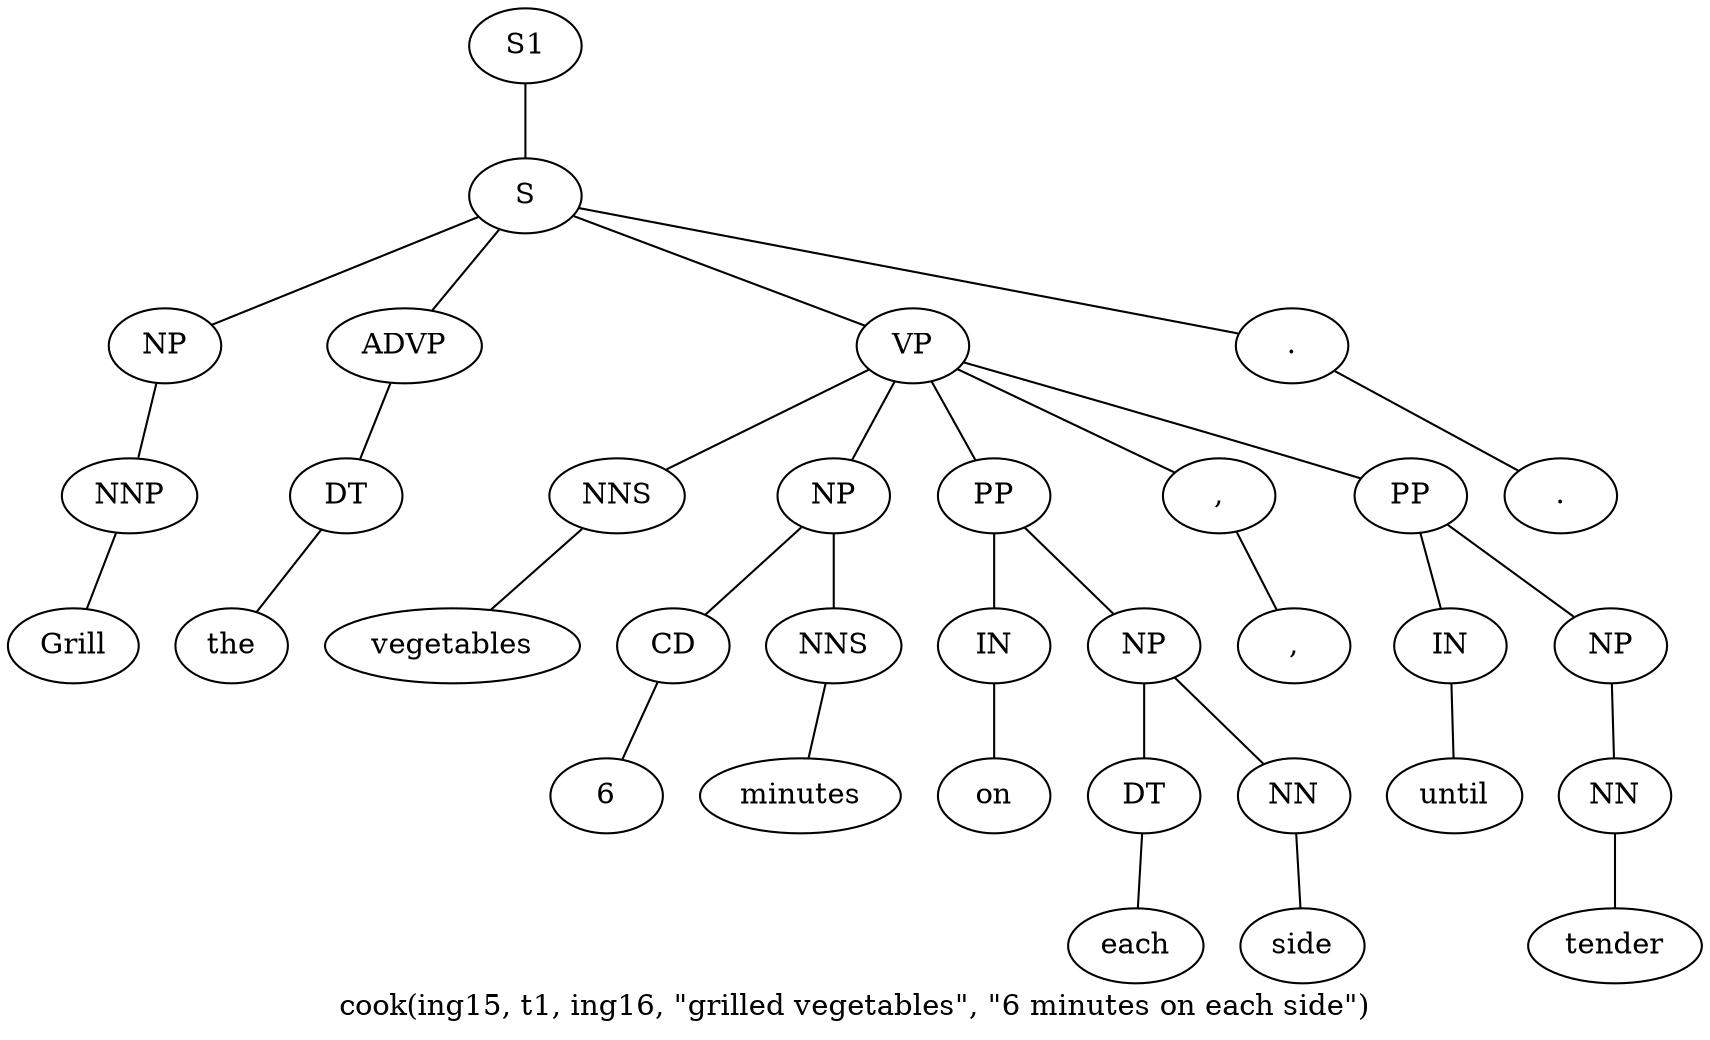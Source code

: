 graph SyntaxGraph {
	label = "cook(ing15, t1, ing16, \"grilled vegetables\", \"6 minutes on each side\")";
	Node0 [label="S1"];
	Node1 [label="S"];
	Node2 [label="NP"];
	Node3 [label="NNP"];
	Node4 [label="Grill"];
	Node5 [label="ADVP"];
	Node6 [label="DT"];
	Node7 [label="the"];
	Node8 [label="VP"];
	Node9 [label="NNS"];
	Node10 [label="vegetables"];
	Node11 [label="NP"];
	Node12 [label="CD"];
	Node13 [label="6"];
	Node14 [label="NNS"];
	Node15 [label="minutes"];
	Node16 [label="PP"];
	Node17 [label="IN"];
	Node18 [label="on"];
	Node19 [label="NP"];
	Node20 [label="DT"];
	Node21 [label="each"];
	Node22 [label="NN"];
	Node23 [label="side"];
	Node24 [label=","];
	Node25 [label=","];
	Node26 [label="PP"];
	Node27 [label="IN"];
	Node28 [label="until"];
	Node29 [label="NP"];
	Node30 [label="NN"];
	Node31 [label="tender"];
	Node32 [label="."];
	Node33 [label="."];

	Node0 -- Node1;
	Node1 -- Node2;
	Node1 -- Node5;
	Node1 -- Node8;
	Node1 -- Node32;
	Node2 -- Node3;
	Node3 -- Node4;
	Node5 -- Node6;
	Node6 -- Node7;
	Node8 -- Node9;
	Node8 -- Node11;
	Node8 -- Node16;
	Node8 -- Node24;
	Node8 -- Node26;
	Node9 -- Node10;
	Node11 -- Node12;
	Node11 -- Node14;
	Node12 -- Node13;
	Node14 -- Node15;
	Node16 -- Node17;
	Node16 -- Node19;
	Node17 -- Node18;
	Node19 -- Node20;
	Node19 -- Node22;
	Node20 -- Node21;
	Node22 -- Node23;
	Node24 -- Node25;
	Node26 -- Node27;
	Node26 -- Node29;
	Node27 -- Node28;
	Node29 -- Node30;
	Node30 -- Node31;
	Node32 -- Node33;
}